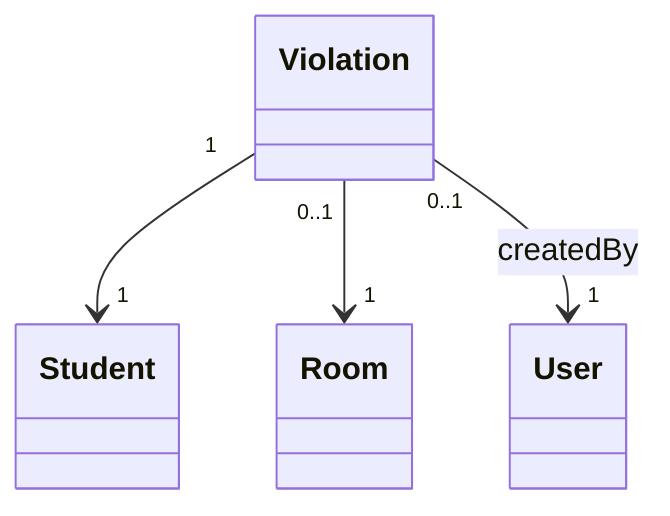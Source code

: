 classDiagram
    class Violation
    class Student
    class Room
    class User
    Violation "1" --> "1" Student
    Violation "0..1" --> "1" Room
    Violation "0..1" --> "1" User : createdBy